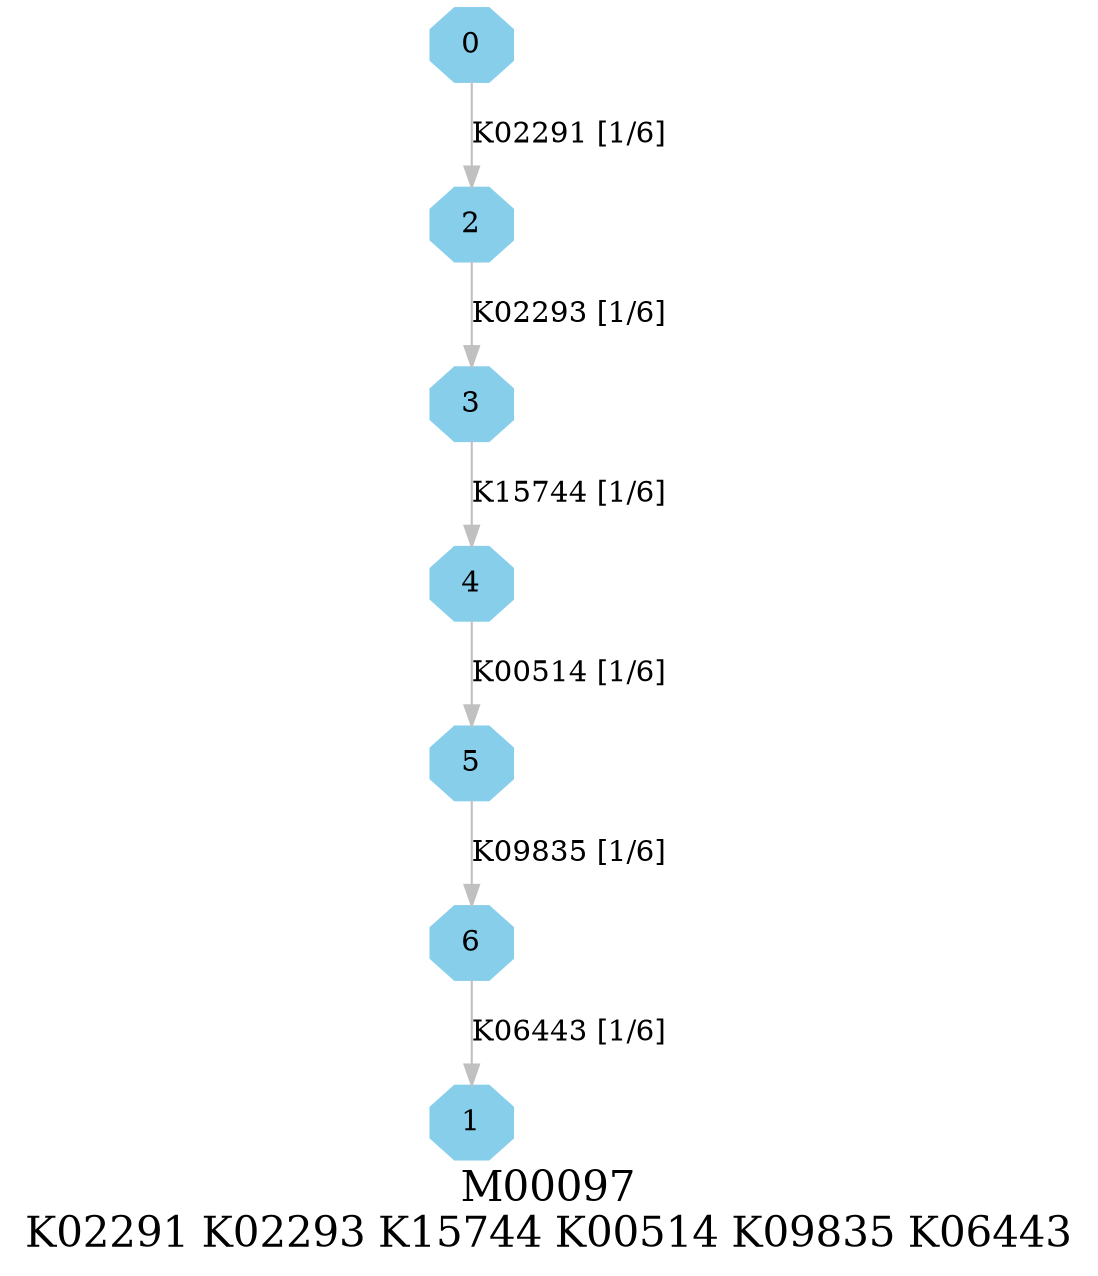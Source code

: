 digraph G {
graph [label="M00097
K02291 K02293 K15744 K00514 K09835 K06443",fontsize=20];
node [shape=box,style=filled];
edge [len=3,color=grey];
{node [width=.3,height=.3,shape=octagon,style=filled,color=skyblue] 0 1 2 3 4 5 6 }
0 -> 2 [label="K02291 [1/6]"];
2 -> 3 [label="K02293 [1/6]"];
3 -> 4 [label="K15744 [1/6]"];
4 -> 5 [label="K00514 [1/6]"];
5 -> 6 [label="K09835 [1/6]"];
6 -> 1 [label="K06443 [1/6]"];
}